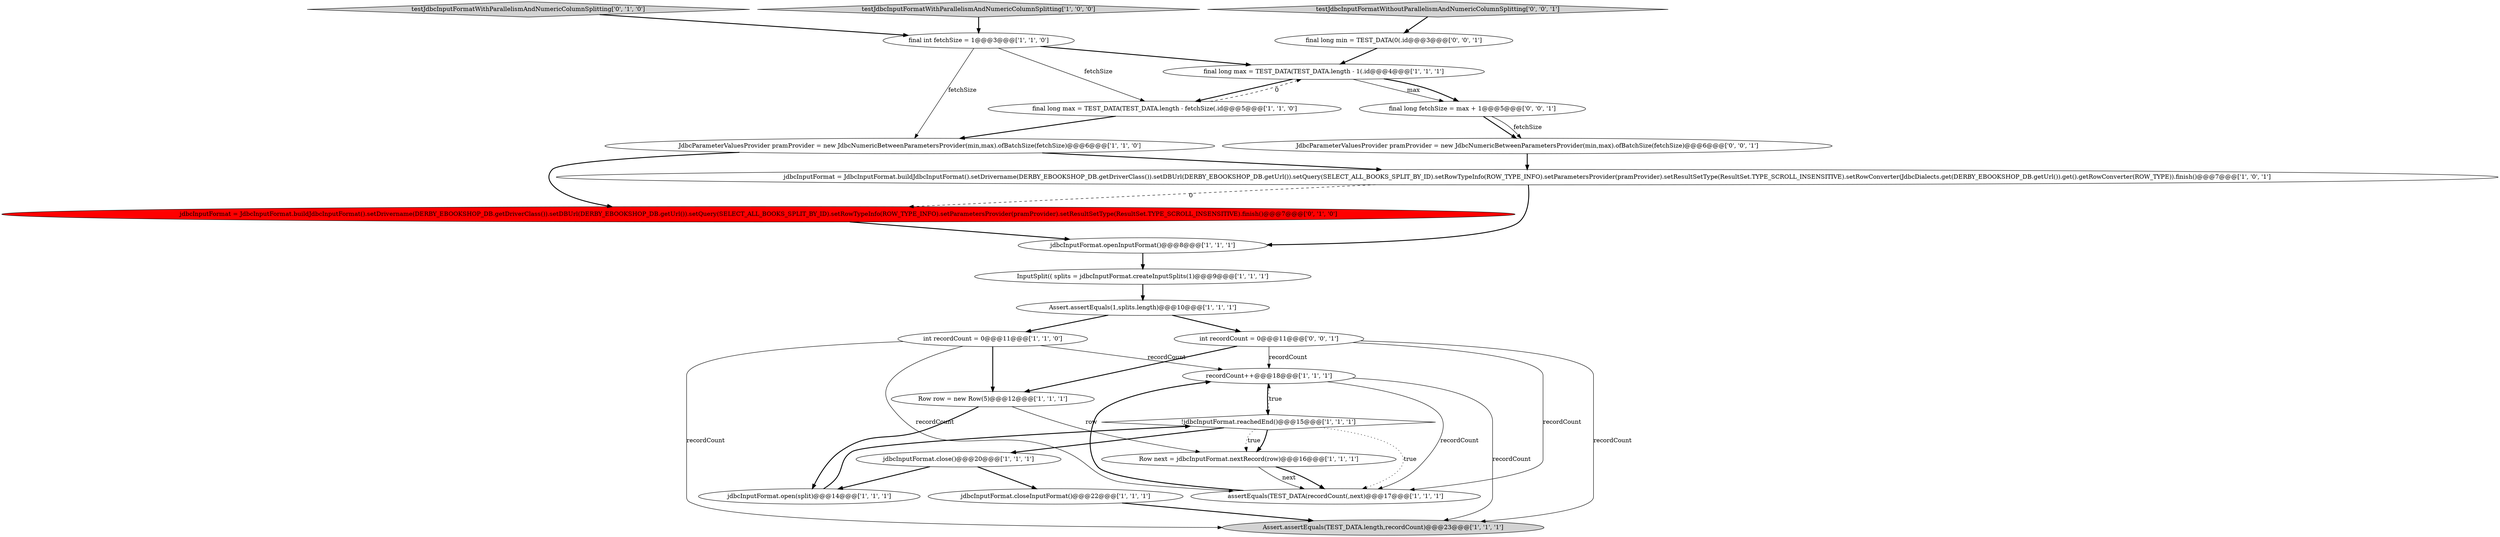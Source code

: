 digraph {
23 [style = filled, label = "final long fetchSize = max + 1@@@5@@@['0', '0', '1']", fillcolor = white, shape = ellipse image = "AAA0AAABBB3BBB"];
22 [style = filled, label = "int recordCount = 0@@@11@@@['0', '0', '1']", fillcolor = white, shape = ellipse image = "AAA0AAABBB3BBB"];
8 [style = filled, label = "jdbcInputFormat.close()@@@20@@@['1', '1', '1']", fillcolor = white, shape = ellipse image = "AAA0AAABBB1BBB"];
9 [style = filled, label = "!jdbcInputFormat.reachedEnd()@@@15@@@['1', '1', '1']", fillcolor = white, shape = diamond image = "AAA0AAABBB1BBB"];
19 [style = filled, label = "jdbcInputFormat = JdbcInputFormat.buildJdbcInputFormat().setDrivername(DERBY_EBOOKSHOP_DB.getDriverClass()).setDBUrl(DERBY_EBOOKSHOP_DB.getUrl()).setQuery(SELECT_ALL_BOOKS_SPLIT_BY_ID).setRowTypeInfo(ROW_TYPE_INFO).setParametersProvider(pramProvider).setResultSetType(ResultSet.TYPE_SCROLL_INSENSITIVE).finish()@@@7@@@['0', '1', '0']", fillcolor = red, shape = ellipse image = "AAA1AAABBB2BBB"];
21 [style = filled, label = "final long min = TEST_DATA(0(.id@@@3@@@['0', '0', '1']", fillcolor = white, shape = ellipse image = "AAA0AAABBB3BBB"];
17 [style = filled, label = "Assert.assertEquals(TEST_DATA.length,recordCount)@@@23@@@['1', '1', '1']", fillcolor = lightgray, shape = ellipse image = "AAA0AAABBB1BBB"];
7 [style = filled, label = "final int fetchSize = 1@@@3@@@['1', '1', '0']", fillcolor = white, shape = ellipse image = "AAA0AAABBB1BBB"];
5 [style = filled, label = "int recordCount = 0@@@11@@@['1', '1', '0']", fillcolor = white, shape = ellipse image = "AAA0AAABBB1BBB"];
10 [style = filled, label = "final long max = TEST_DATA(TEST_DATA.length - 1(.id@@@4@@@['1', '1', '1']", fillcolor = white, shape = ellipse image = "AAA0AAABBB1BBB"];
12 [style = filled, label = "jdbcInputFormat = JdbcInputFormat.buildJdbcInputFormat().setDrivername(DERBY_EBOOKSHOP_DB.getDriverClass()).setDBUrl(DERBY_EBOOKSHOP_DB.getUrl()).setQuery(SELECT_ALL_BOOKS_SPLIT_BY_ID).setRowTypeInfo(ROW_TYPE_INFO).setParametersProvider(pramProvider).setResultSetType(ResultSet.TYPE_SCROLL_INSENSITIVE).setRowConverter(JdbcDialects.get(DERBY_EBOOKSHOP_DB.getUrl()).get().getRowConverter(ROW_TYPE)).finish()@@@7@@@['1', '0', '1']", fillcolor = white, shape = ellipse image = "AAA0AAABBB1BBB"];
11 [style = filled, label = "JdbcParameterValuesProvider pramProvider = new JdbcNumericBetweenParametersProvider(min,max).ofBatchSize(fetchSize)@@@6@@@['1', '1', '0']", fillcolor = white, shape = ellipse image = "AAA0AAABBB1BBB"];
14 [style = filled, label = "recordCount++@@@18@@@['1', '1', '1']", fillcolor = white, shape = ellipse image = "AAA0AAABBB1BBB"];
1 [style = filled, label = "Assert.assertEquals(1,splits.length)@@@10@@@['1', '1', '1']", fillcolor = white, shape = ellipse image = "AAA0AAABBB1BBB"];
16 [style = filled, label = "Row row = new Row(5)@@@12@@@['1', '1', '1']", fillcolor = white, shape = ellipse image = "AAA0AAABBB1BBB"];
15 [style = filled, label = "InputSplit(( splits = jdbcInputFormat.createInputSplits(1)@@@9@@@['1', '1', '1']", fillcolor = white, shape = ellipse image = "AAA0AAABBB1BBB"];
24 [style = filled, label = "testJdbcInputFormatWithoutParallelismAndNumericColumnSplitting['0', '0', '1']", fillcolor = lightgray, shape = diamond image = "AAA0AAABBB3BBB"];
20 [style = filled, label = "testJdbcInputFormatWithParallelismAndNumericColumnSplitting['0', '1', '0']", fillcolor = lightgray, shape = diamond image = "AAA0AAABBB2BBB"];
6 [style = filled, label = "jdbcInputFormat.closeInputFormat()@@@22@@@['1', '1', '1']", fillcolor = white, shape = ellipse image = "AAA0AAABBB1BBB"];
3 [style = filled, label = "Row next = jdbcInputFormat.nextRecord(row)@@@16@@@['1', '1', '1']", fillcolor = white, shape = ellipse image = "AAA0AAABBB1BBB"];
25 [style = filled, label = "JdbcParameterValuesProvider pramProvider = new JdbcNumericBetweenParametersProvider(min,max).ofBatchSize(fetchSize)@@@6@@@['0', '0', '1']", fillcolor = white, shape = ellipse image = "AAA0AAABBB3BBB"];
2 [style = filled, label = "jdbcInputFormat.openInputFormat()@@@8@@@['1', '1', '1']", fillcolor = white, shape = ellipse image = "AAA0AAABBB1BBB"];
18 [style = filled, label = "jdbcInputFormat.open(split)@@@14@@@['1', '1', '1']", fillcolor = white, shape = ellipse image = "AAA0AAABBB1BBB"];
0 [style = filled, label = "testJdbcInputFormatWithParallelismAndNumericColumnSplitting['1', '0', '0']", fillcolor = lightgray, shape = diamond image = "AAA0AAABBB1BBB"];
4 [style = filled, label = "final long max = TEST_DATA(TEST_DATA.length - fetchSize(.id@@@5@@@['1', '1', '0']", fillcolor = white, shape = ellipse image = "AAA0AAABBB1BBB"];
13 [style = filled, label = "assertEquals(TEST_DATA(recordCount(,next)@@@17@@@['1', '1', '1']", fillcolor = white, shape = ellipse image = "AAA0AAABBB1BBB"];
1->5 [style = bold, label=""];
6->17 [style = bold, label=""];
21->10 [style = bold, label=""];
23->25 [style = bold, label=""];
16->18 [style = bold, label=""];
14->17 [style = solid, label="recordCount"];
7->10 [style = bold, label=""];
22->16 [style = bold, label=""];
8->18 [style = bold, label=""];
23->25 [style = solid, label="fetchSize"];
14->13 [style = solid, label="recordCount"];
11->12 [style = bold, label=""];
8->6 [style = bold, label=""];
19->2 [style = bold, label=""];
5->14 [style = solid, label="recordCount"];
11->19 [style = bold, label=""];
9->8 [style = bold, label=""];
7->4 [style = solid, label="fetchSize"];
22->14 [style = solid, label="recordCount"];
10->23 [style = solid, label="max"];
9->14 [style = dotted, label="true"];
22->17 [style = solid, label="recordCount"];
0->7 [style = bold, label=""];
1->22 [style = bold, label=""];
5->16 [style = bold, label=""];
5->13 [style = solid, label="recordCount"];
16->3 [style = solid, label="row"];
12->2 [style = bold, label=""];
12->19 [style = dashed, label="0"];
24->21 [style = bold, label=""];
25->12 [style = bold, label=""];
10->23 [style = bold, label=""];
22->13 [style = solid, label="recordCount"];
5->17 [style = solid, label="recordCount"];
9->13 [style = dotted, label="true"];
2->15 [style = bold, label=""];
18->9 [style = bold, label=""];
10->4 [style = bold, label=""];
3->13 [style = bold, label=""];
9->3 [style = bold, label=""];
14->9 [style = bold, label=""];
7->11 [style = solid, label="fetchSize"];
20->7 [style = bold, label=""];
4->10 [style = dashed, label="0"];
4->11 [style = bold, label=""];
13->14 [style = bold, label=""];
9->3 [style = dotted, label="true"];
3->13 [style = solid, label="next"];
15->1 [style = bold, label=""];
}

